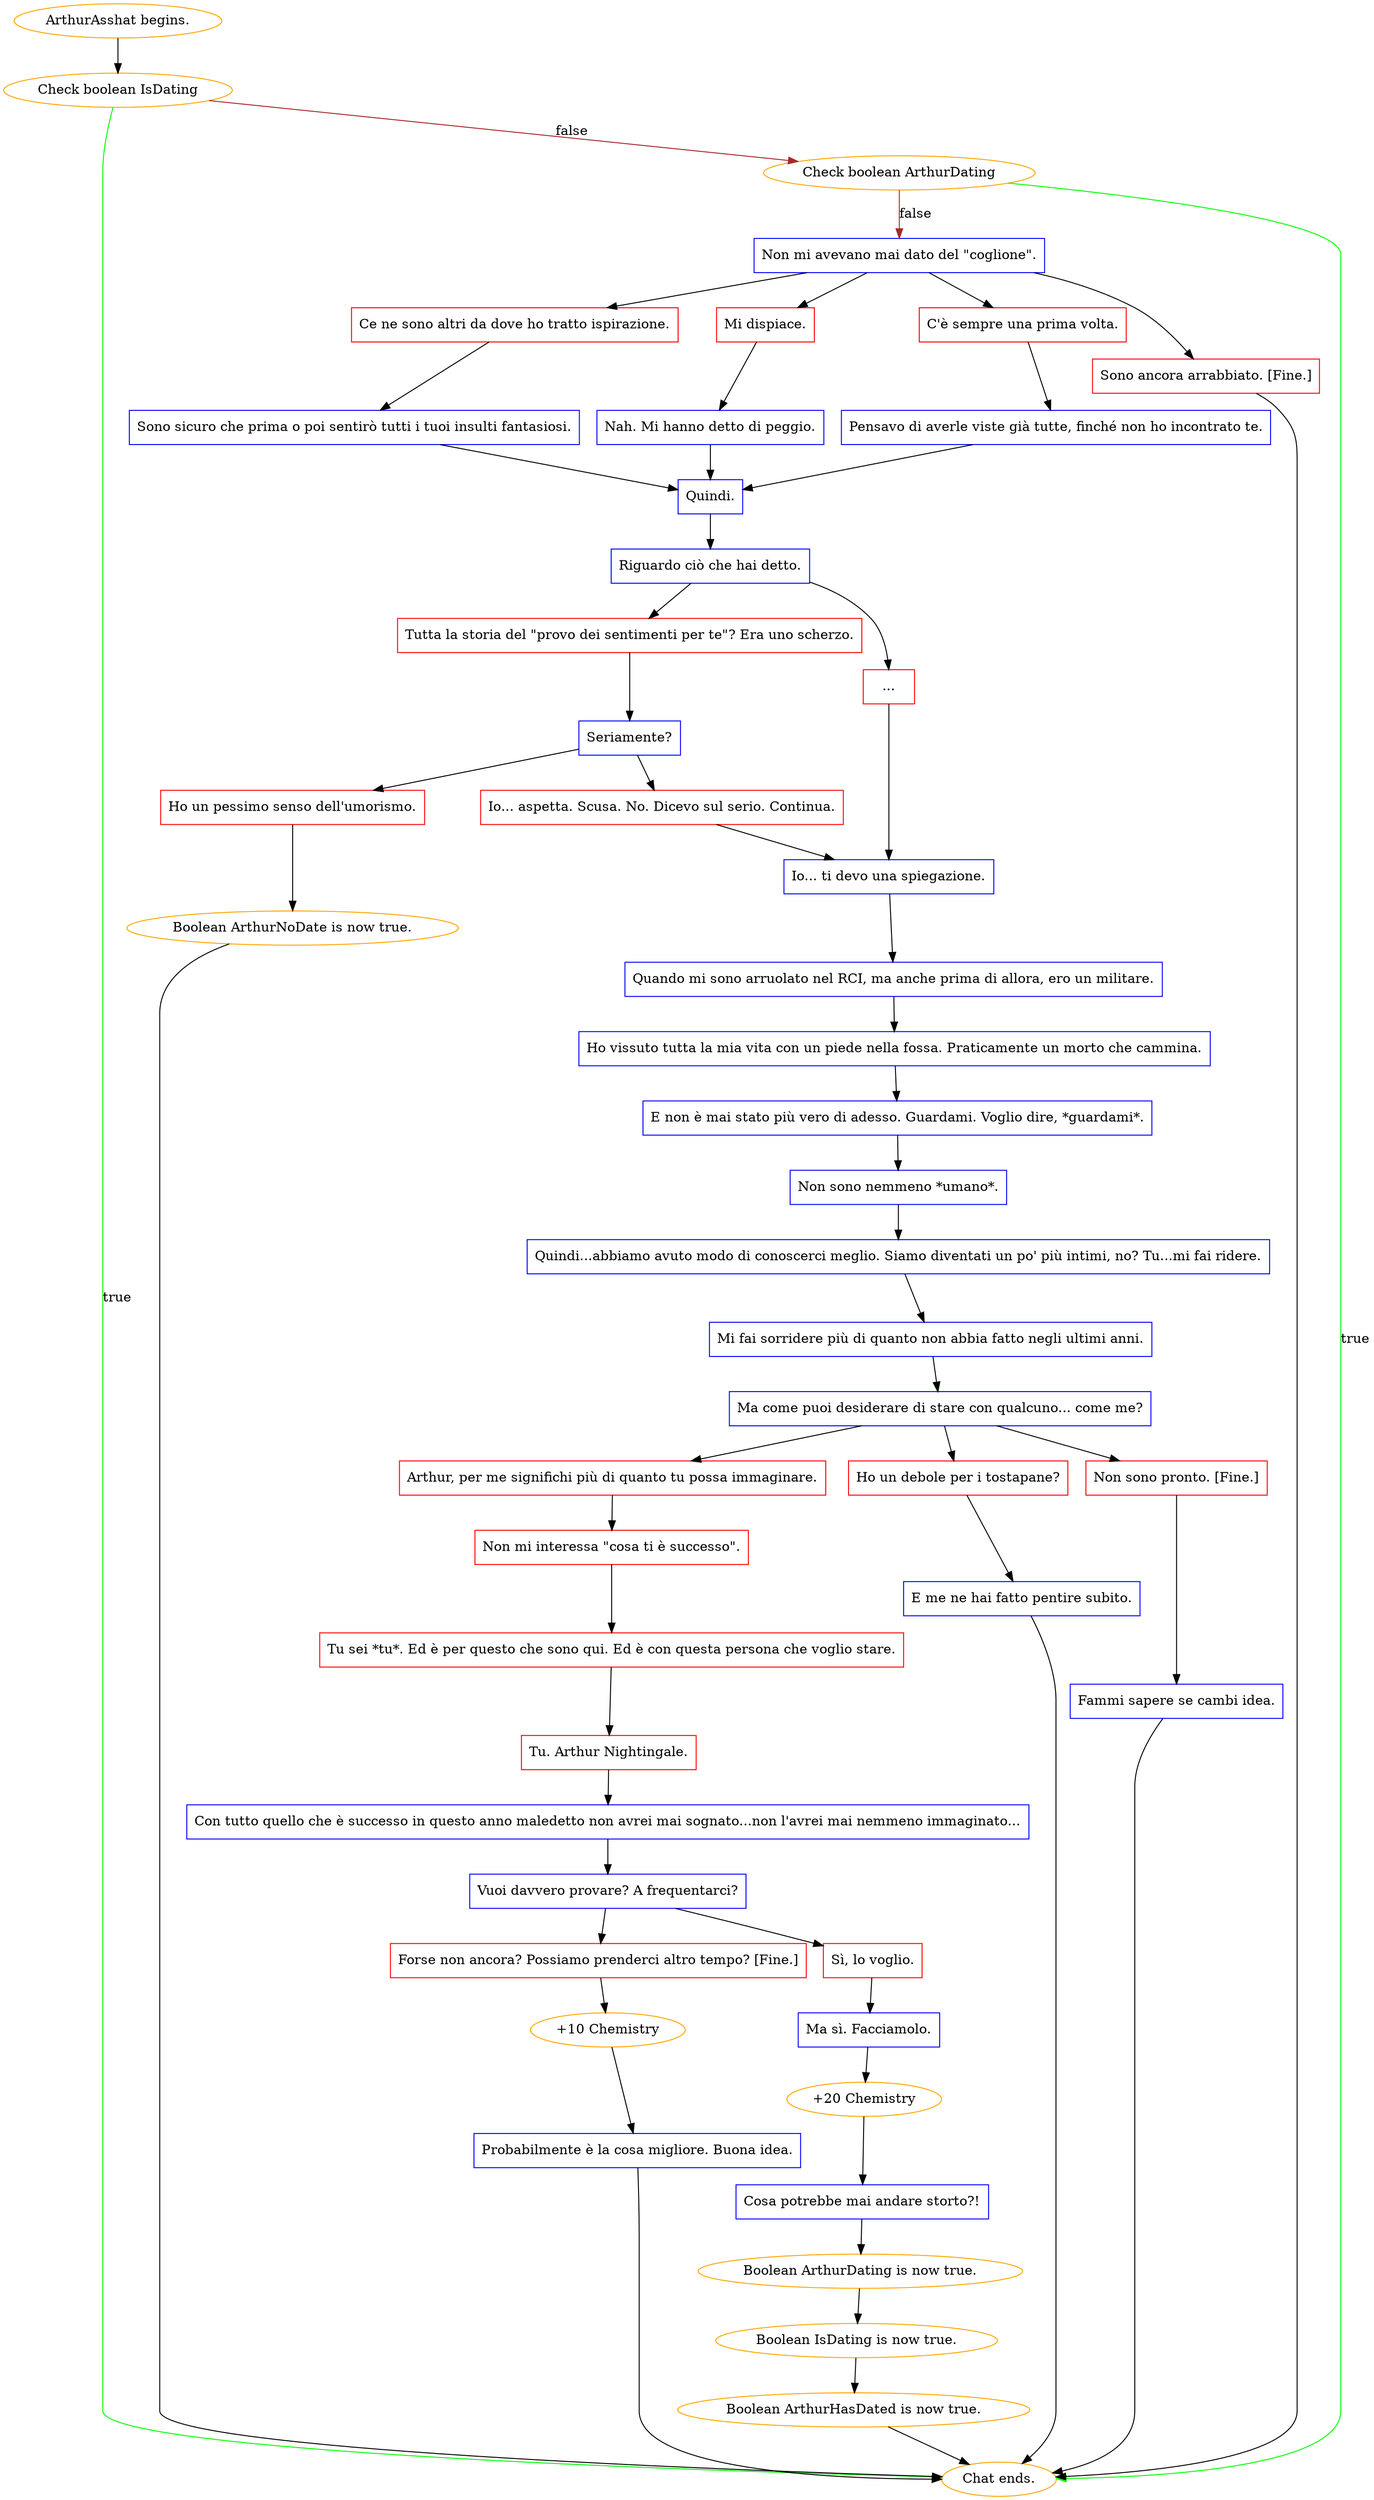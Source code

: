 digraph {
	"ArthurAsshat begins." [color=orange];
		"ArthurAsshat begins." -> j3976318622;
	j3976318622 [label="Check boolean IsDating",color=orange];
		j3976318622 -> "Chat ends." [label=true,color=green];
		j3976318622 -> j2438523578 [label=false,color=brown];
	"Chat ends." [color=orange];
	j2438523578 [label="Check boolean ArthurDating",color=orange];
		j2438523578 -> "Chat ends." [label=true,color=green];
		j2438523578 -> j3823539272 [label=false,color=brown];
	j3823539272 [label="Non mi avevano mai dato del \"coglione\".",shape=box,color=blue];
		j3823539272 -> j1367137236;
		j3823539272 -> j1569364715;
		j3823539272 -> j1974302151;
		j3823539272 -> j952124951;
	j1367137236 [label="Ce ne sono altri da dove ho tratto ispirazione.",shape=box,color=red];
		j1367137236 -> j3731836421;
	j1569364715 [label="C'è sempre una prima volta.",shape=box,color=red];
		j1569364715 -> j4265560172;
	j1974302151 [label="Mi dispiace.",shape=box,color=red];
		j1974302151 -> j2668923898;
	j952124951 [label="Sono ancora arrabbiato. [Fine.]",shape=box,color=red];
		j952124951 -> "Chat ends.";
	j3731836421 [label="Sono sicuro che prima o poi sentirò tutti i tuoi insulti fantasiosi.",shape=box,color=blue];
		j3731836421 -> j230152056;
	j4265560172 [label="Pensavo di averle viste già tutte, finché non ho incontrato te.",shape=box,color=blue];
		j4265560172 -> j230152056;
	j2668923898 [label="Nah. Mi hanno detto di peggio.",shape=box,color=blue];
		j2668923898 -> j230152056;
	j230152056 [label="Quindi.",shape=box,color=blue];
		j230152056 -> j3274599892;
	j3274599892 [label="Riguardo ciò che hai detto.",shape=box,color=blue];
		j3274599892 -> j1231216344;
		j3274599892 -> j3716085108;
	j1231216344 [label="Tutta la storia del \"provo dei sentimenti per te\"? Era uno scherzo.",shape=box,color=red];
		j1231216344 -> j1226925194;
	j3716085108 [label="...",shape=box,color=red];
		j3716085108 -> j1809216844;
	j1226925194 [label="Seriamente?",shape=box,color=blue];
		j1226925194 -> j2213316947;
		j1226925194 -> j3457323976;
	j1809216844 [label="Io... ti devo una spiegazione.",shape=box,color=blue];
		j1809216844 -> j2656471424;
	j2213316947 [label="Io... aspetta. Scusa. No. Dicevo sul serio. Continua.",shape=box,color=red];
		j2213316947 -> j1809216844;
	j3457323976 [label="Ho un pessimo senso dell'umorismo.",shape=box,color=red];
		j3457323976 -> j2533691464;
	j2656471424 [label="Quando mi sono arruolato nel RCI, ma anche prima di allora, ero un militare.",shape=box,color=blue];
		j2656471424 -> j3414388123;
	j2533691464 [label="Boolean ArthurNoDate is now true.",color=orange];
		j2533691464 -> "Chat ends.";
	j3414388123 [label="Ho vissuto tutta la mia vita con un piede nella fossa. Praticamente un morto che cammina.",shape=box,color=blue];
		j3414388123 -> j1107105883;
	j1107105883 [label="E non è mai stato più vero di adesso. Guardami. Voglio dire, *guardami*.",shape=box,color=blue];
		j1107105883 -> j1225234971;
	j1225234971 [label="Non sono nemmeno *umano*.",shape=box,color=blue];
		j1225234971 -> j4105409580;
	j4105409580 [label="Quindi...abbiamo avuto modo di conoscerci meglio. Siamo diventati un po' più intimi, no? Tu...mi fai ridere.",shape=box,color=blue];
		j4105409580 -> j313057844;
	j313057844 [label="Mi fai sorridere più di quanto non abbia fatto negli ultimi anni.",shape=box,color=blue];
		j313057844 -> j739689362;
	j739689362 [label="Ma come puoi desiderare di stare con qualcuno... come me?",shape=box,color=blue];
		j739689362 -> j1782463815;
		j739689362 -> j1288237347;
		j739689362 -> j3337449806;
	j1782463815 [label="Arthur, per me significhi più di quanto tu possa immaginare.",shape=box,color=red];
		j1782463815 -> j204357252;
	j1288237347 [label="Ho un debole per i tostapane?",shape=box,color=red];
		j1288237347 -> j3333848932;
	j3337449806 [label="Non sono pronto. [Fine.]",shape=box,color=red];
		j3337449806 -> j1042568110;
	j204357252 [label="Non mi interessa \"cosa ti è successo\".",shape=box,color=red];
		j204357252 -> j1226725084;
	j3333848932 [label="E me ne hai fatto pentire subito.",shape=box,color=blue];
		j3333848932 -> "Chat ends.";
	j1042568110 [label="Fammi sapere se cambi idea.",shape=box,color=blue];
		j1042568110 -> "Chat ends.";
	j1226725084 [label="Tu sei *tu*. Ed è per questo che sono qui. Ed è con questa persona che voglio stare.",shape=box,color=red];
		j1226725084 -> j2966071347;
	j2966071347 [label="Tu. Arthur Nightingale.",shape=box,color=red];
		j2966071347 -> j735930142;
	j735930142 [label="Con tutto quello che è successo in questo anno maledetto non avrei mai sognato...non l'avrei mai nemmeno immaginato...",shape=box,color=blue];
		j735930142 -> j3321822814;
	j3321822814 [label="Vuoi davvero provare? A frequentarci?",shape=box,color=blue];
		j3321822814 -> j1327506972;
		j3321822814 -> j2824954531;
	j1327506972 [label="Sì, lo voglio.",shape=box,color=red];
		j1327506972 -> j134624883;
	j2824954531 [label="Forse non ancora? Possiamo prenderci altro tempo? [Fine.]",shape=box,color=red];
		j2824954531 -> j1818835496;
	j134624883 [label="Ma sì. Facciamolo.",shape=box,color=blue];
		j134624883 -> j2260518631;
	j1818835496 [label="+10 Chemistry",color=orange];
		j1818835496 -> j2626049729;
	j2260518631 [label="+20 Chemistry",color=orange];
		j2260518631 -> j1926196243;
	j2626049729 [label="Probabilmente è la cosa migliore. Buona idea.",shape=box,color=blue];
		j2626049729 -> "Chat ends.";
	j1926196243 [label="Cosa potrebbe mai andare storto?!",shape=box,color=blue];
		j1926196243 -> j3371696257;
	j3371696257 [label="Boolean ArthurDating is now true.",color=orange];
		j3371696257 -> j3139269659;
	j3139269659 [label="Boolean IsDating is now true.",color=orange];
		j3139269659 -> j3103123730;
	j3103123730 [label="Boolean ArthurHasDated is now true.",color=orange];
		j3103123730 -> "Chat ends.";
}